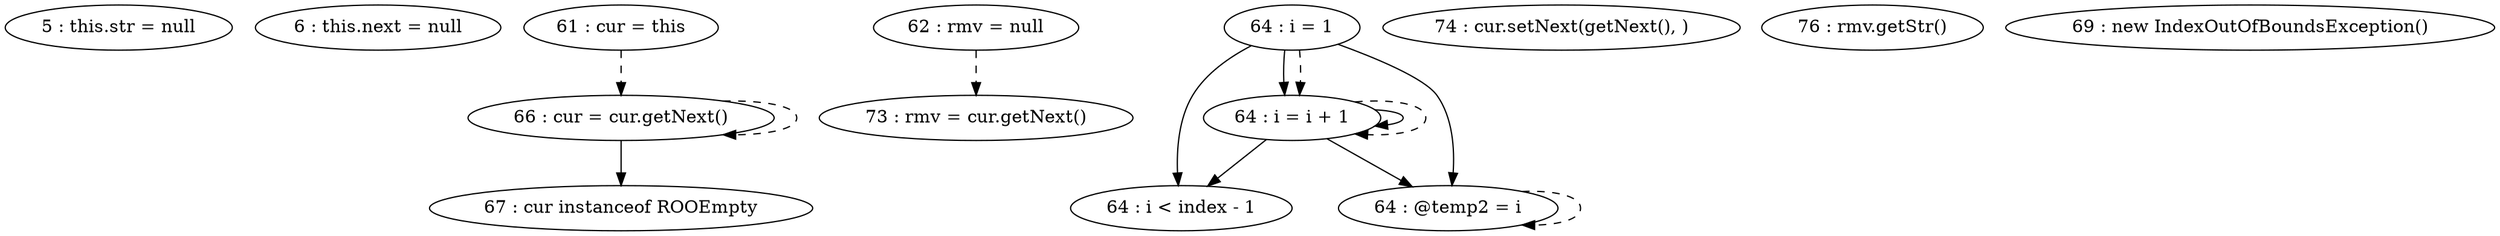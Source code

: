 digraph G {
"5 : this.str = null"
"6 : this.next = null"
"61 : cur = this"
"61 : cur = this" -> "66 : cur = cur.getNext()" [style=dashed]
"62 : rmv = null"
"62 : rmv = null" -> "73 : rmv = cur.getNext()" [style=dashed]
"64 : i = 1"
"64 : i = 1" -> "64 : i < index - 1"
"64 : i = 1" -> "64 : @temp2 = i"
"64 : i = 1" -> "64 : i = i + 1"
"64 : i = 1" -> "64 : i = i + 1" [style=dashed]
"64 : i < index - 1"
"66 : cur = cur.getNext()"
"66 : cur = cur.getNext()" -> "67 : cur instanceof ROOEmpty"
"66 : cur = cur.getNext()" -> "66 : cur = cur.getNext()" [style=dashed]
"67 : cur instanceof ROOEmpty"
"73 : rmv = cur.getNext()"
"74 : cur.setNext(getNext(), )"
"76 : rmv.getStr()"
"69 : new IndexOutOfBoundsException()"
"64 : @temp2 = i"
"64 : @temp2 = i" -> "64 : @temp2 = i" [style=dashed]
"64 : i = i + 1"
"64 : i = i + 1" -> "64 : i < index - 1"
"64 : i = i + 1" -> "64 : @temp2 = i"
"64 : i = i + 1" -> "64 : i = i + 1"
"64 : i = i + 1" -> "64 : i = i + 1" [style=dashed]
}